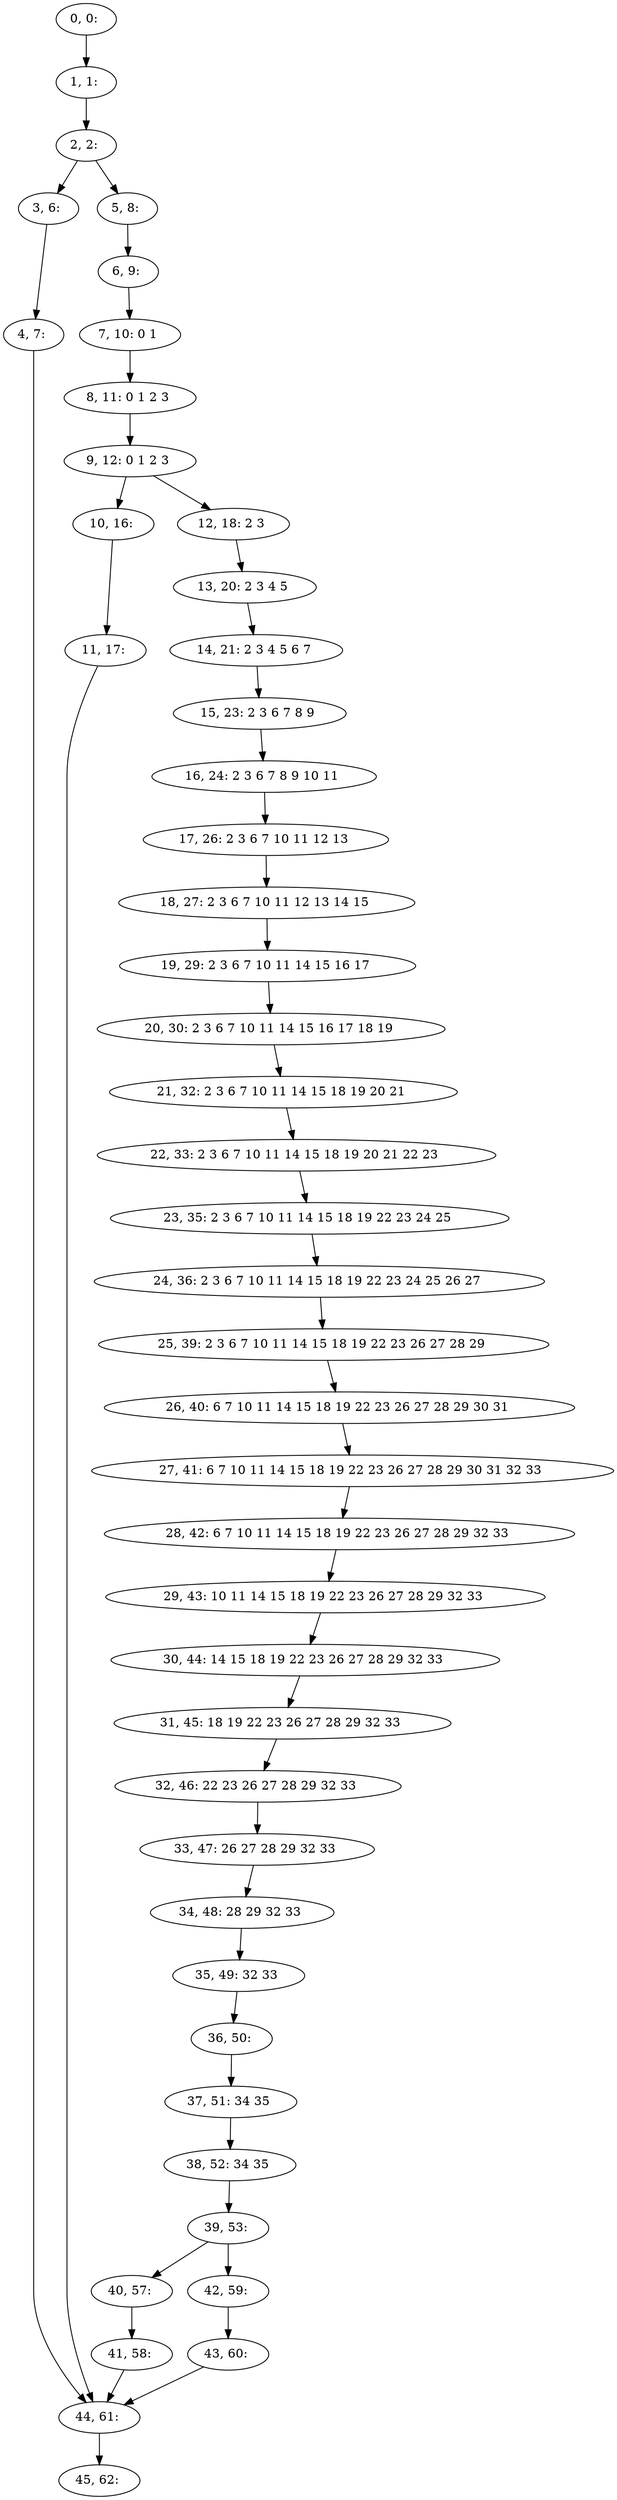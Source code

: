 digraph G {
0[label="0, 0: "];
1[label="1, 1: "];
2[label="2, 2: "];
3[label="3, 6: "];
4[label="4, 7: "];
5[label="5, 8: "];
6[label="6, 9: "];
7[label="7, 10: 0 1 "];
8[label="8, 11: 0 1 2 3 "];
9[label="9, 12: 0 1 2 3 "];
10[label="10, 16: "];
11[label="11, 17: "];
12[label="12, 18: 2 3 "];
13[label="13, 20: 2 3 4 5 "];
14[label="14, 21: 2 3 4 5 6 7 "];
15[label="15, 23: 2 3 6 7 8 9 "];
16[label="16, 24: 2 3 6 7 8 9 10 11 "];
17[label="17, 26: 2 3 6 7 10 11 12 13 "];
18[label="18, 27: 2 3 6 7 10 11 12 13 14 15 "];
19[label="19, 29: 2 3 6 7 10 11 14 15 16 17 "];
20[label="20, 30: 2 3 6 7 10 11 14 15 16 17 18 19 "];
21[label="21, 32: 2 3 6 7 10 11 14 15 18 19 20 21 "];
22[label="22, 33: 2 3 6 7 10 11 14 15 18 19 20 21 22 23 "];
23[label="23, 35: 2 3 6 7 10 11 14 15 18 19 22 23 24 25 "];
24[label="24, 36: 2 3 6 7 10 11 14 15 18 19 22 23 24 25 26 27 "];
25[label="25, 39: 2 3 6 7 10 11 14 15 18 19 22 23 26 27 28 29 "];
26[label="26, 40: 6 7 10 11 14 15 18 19 22 23 26 27 28 29 30 31 "];
27[label="27, 41: 6 7 10 11 14 15 18 19 22 23 26 27 28 29 30 31 32 33 "];
28[label="28, 42: 6 7 10 11 14 15 18 19 22 23 26 27 28 29 32 33 "];
29[label="29, 43: 10 11 14 15 18 19 22 23 26 27 28 29 32 33 "];
30[label="30, 44: 14 15 18 19 22 23 26 27 28 29 32 33 "];
31[label="31, 45: 18 19 22 23 26 27 28 29 32 33 "];
32[label="32, 46: 22 23 26 27 28 29 32 33 "];
33[label="33, 47: 26 27 28 29 32 33 "];
34[label="34, 48: 28 29 32 33 "];
35[label="35, 49: 32 33 "];
36[label="36, 50: "];
37[label="37, 51: 34 35 "];
38[label="38, 52: 34 35 "];
39[label="39, 53: "];
40[label="40, 57: "];
41[label="41, 58: "];
42[label="42, 59: "];
43[label="43, 60: "];
44[label="44, 61: "];
45[label="45, 62: "];
0->1 ;
1->2 ;
2->3 ;
2->5 ;
3->4 ;
4->44 ;
5->6 ;
6->7 ;
7->8 ;
8->9 ;
9->10 ;
9->12 ;
10->11 ;
11->44 ;
12->13 ;
13->14 ;
14->15 ;
15->16 ;
16->17 ;
17->18 ;
18->19 ;
19->20 ;
20->21 ;
21->22 ;
22->23 ;
23->24 ;
24->25 ;
25->26 ;
26->27 ;
27->28 ;
28->29 ;
29->30 ;
30->31 ;
31->32 ;
32->33 ;
33->34 ;
34->35 ;
35->36 ;
36->37 ;
37->38 ;
38->39 ;
39->40 ;
39->42 ;
40->41 ;
41->44 ;
42->43 ;
43->44 ;
44->45 ;
}
